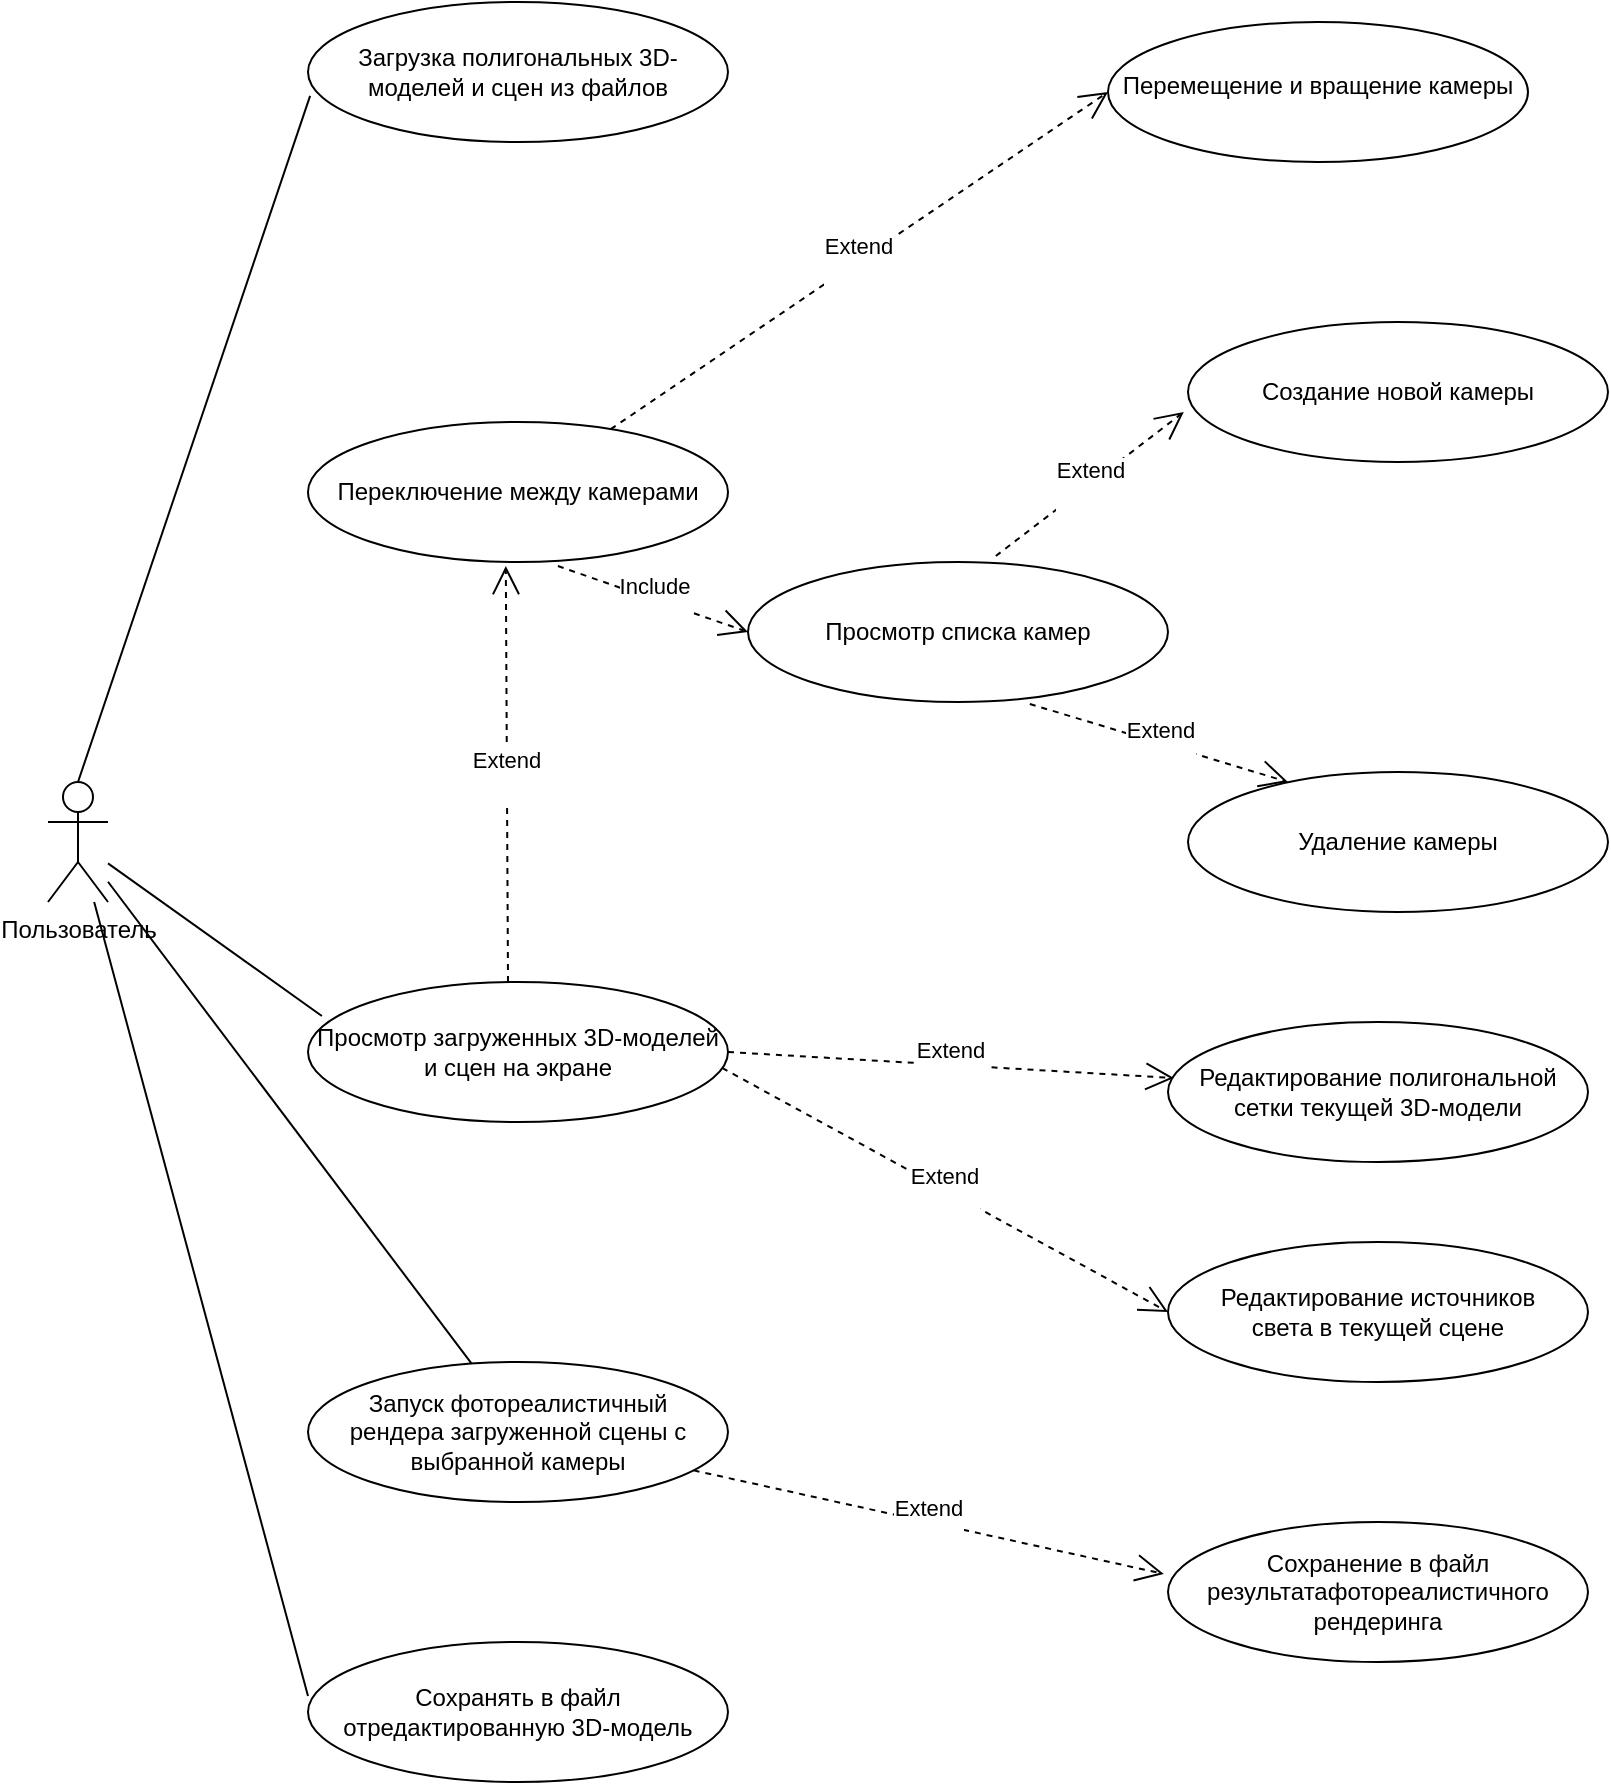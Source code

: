 <mxfile version="14.6.13" type="device"><diagram id="U9BxNXs8215a83tPMN4S" name="Page-1"><mxGraphModel dx="1422" dy="763" grid="1" gridSize="10" guides="1" tooltips="1" connect="1" arrows="1" fold="1" page="1" pageScale="1" pageWidth="827" pageHeight="1169" math="0" shadow="0"><root><mxCell id="0"/><mxCell id="1" parent="0"/><mxCell id="slsP_GFoKl8SvW6CezoO-1" value="&lt;div&gt;Пользователь&lt;/div&gt;&lt;div&gt;&lt;br&gt;&lt;/div&gt;&lt;div&gt;&lt;br&gt;&lt;/div&gt;" style="shape=umlActor;verticalLabelPosition=bottom;verticalAlign=top;html=1;outlineConnect=0;" vertex="1" parent="1"><mxGeometry x="30" y="430" width="30" height="60" as="geometry"/></mxCell><mxCell id="slsP_GFoKl8SvW6CezoO-2" value="Загрузка полигональных 3D-моделей и сцен из файлов" style="ellipse;verticalAlign=middle;whiteSpace=wrap;html=1;" vertex="1" parent="1"><mxGeometry x="160" y="40" width="210" height="70" as="geometry"/></mxCell><mxCell id="slsP_GFoKl8SvW6CezoO-3" value="Просмотр загруженных 3D-моделей и сцен на экране" style="ellipse;verticalAlign=middle;whiteSpace=wrap;" vertex="1" parent="1"><mxGeometry x="160" y="530" width="210" height="70" as="geometry"/></mxCell><mxCell id="slsP_GFoKl8SvW6CezoO-4" value="Перемещение и вращение камеры&#xA;&#xA;" style="ellipse;verticalAlign=bottom;whiteSpace=wrap;" vertex="1" parent="1"><mxGeometry x="560" y="50" width="210" height="70" as="geometry"/></mxCell><mxCell id="slsP_GFoKl8SvW6CezoO-5" value="&lt;div&gt;Создание новой камеры&lt;/div&gt;" style="ellipse;verticalAlign=middle;whiteSpace=wrap;html=1;" vertex="1" parent="1"><mxGeometry x="600" y="200" width="210" height="70" as="geometry"/></mxCell><mxCell id="slsP_GFoKl8SvW6CezoO-6" value="Переключение между камерами" style="ellipse;verticalAlign=middle;whiteSpace=wrap;html=1;" vertex="1" parent="1"><mxGeometry x="160" y="250" width="210" height="70" as="geometry"/></mxCell><mxCell id="slsP_GFoKl8SvW6CezoO-9" value="Редактирование полигональной сетки текущей 3D-модели" style="ellipse;verticalAlign=middle;whiteSpace=wrap;" vertex="1" parent="1"><mxGeometry x="590" y="550" width="210" height="70" as="geometry"/></mxCell><mxCell id="slsP_GFoKl8SvW6CezoO-10" value="Редактирование источников&#xA;света в текущей сцене" style="ellipse;verticalAlign=middle;whiteSpace=wrap;" vertex="1" parent="1"><mxGeometry x="590" y="660" width="210" height="70" as="geometry"/></mxCell><mxCell id="slsP_GFoKl8SvW6CezoO-11" value="Запуск фотореалистичный&lt;br&gt;рендера загруженной сцены с выбранной камеры" style="ellipse;verticalAlign=middle;whiteSpace=wrap;html=1;" vertex="1" parent="1"><mxGeometry x="160" y="720" width="210" height="70" as="geometry"/></mxCell><mxCell id="slsP_GFoKl8SvW6CezoO-12" value="Сохранение в файл результатафотореалистичного рендеринга" style="ellipse;verticalAlign=middle;whiteSpace=wrap;" vertex="1" parent="1"><mxGeometry x="590" y="800" width="210" height="70" as="geometry"/></mxCell><mxCell id="slsP_GFoKl8SvW6CezoO-13" value="Сохранять в файл&#xA;отредактированную 3D-модель" style="ellipse;verticalAlign=middle;whiteSpace=wrap;" vertex="1" parent="1"><mxGeometry x="160" y="860" width="210" height="70" as="geometry"/></mxCell><mxCell id="slsP_GFoKl8SvW6CezoO-14" value="Просмотр списка камер" style="ellipse;verticalAlign=middle;whiteSpace=wrap;html=1;" vertex="1" parent="1"><mxGeometry x="380" y="320" width="210" height="70" as="geometry"/></mxCell><mxCell id="slsP_GFoKl8SvW6CezoO-15" value="Удаление камеры" style="ellipse;verticalAlign=middle;whiteSpace=wrap;html=1;" vertex="1" parent="1"><mxGeometry x="600" y="425" width="210" height="70" as="geometry"/></mxCell><mxCell id="slsP_GFoKl8SvW6CezoO-22" value="" style="endArrow=none;html=1;exitX=0.5;exitY=0;exitDx=0;exitDy=0;exitPerimeter=0;entryX=0.005;entryY=0.671;entryDx=0;entryDy=0;entryPerimeter=0;" edge="1" parent="1" source="slsP_GFoKl8SvW6CezoO-1" target="slsP_GFoKl8SvW6CezoO-2"><mxGeometry width="50" height="50" relative="1" as="geometry"><mxPoint x="50" y="420" as="sourcePoint"/><mxPoint x="160" y="83" as="targetPoint"/></mxGeometry></mxCell><mxCell id="slsP_GFoKl8SvW6CezoO-23" value="" style="endArrow=none;html=1;entryX=0.033;entryY=0.243;entryDx=0;entryDy=0;entryPerimeter=0;" edge="1" parent="1" source="slsP_GFoKl8SvW6CezoO-1" target="slsP_GFoKl8SvW6CezoO-3"><mxGeometry width="50" height="50" relative="1" as="geometry"><mxPoint x="30" y="430" as="sourcePoint"/><mxPoint x="170" y="620" as="targetPoint"/></mxGeometry></mxCell><mxCell id="slsP_GFoKl8SvW6CezoO-27" value="" style="endArrow=none;html=1;entryX=0.39;entryY=0.014;entryDx=0;entryDy=0;entryPerimeter=0;" edge="1" parent="1" source="slsP_GFoKl8SvW6CezoO-1" target="slsP_GFoKl8SvW6CezoO-11"><mxGeometry width="50" height="50" relative="1" as="geometry"><mxPoint x="80" y="480" as="sourcePoint"/><mxPoint x="170" y="610" as="targetPoint"/></mxGeometry></mxCell><mxCell id="slsP_GFoKl8SvW6CezoO-31" value="&lt;div&gt;Include&lt;/div&gt;&lt;div&gt;&lt;br&gt;&lt;/div&gt;" style="endArrow=open;endSize=12;dashed=1;html=1;exitX=0.595;exitY=1.029;exitDx=0;exitDy=0;exitPerimeter=0;entryX=0;entryY=0.5;entryDx=0;entryDy=0;" edge="1" parent="1" source="slsP_GFoKl8SvW6CezoO-6" target="slsP_GFoKl8SvW6CezoO-14"><mxGeometry width="160" relative="1" as="geometry"><mxPoint x="330" y="330" as="sourcePoint"/><mxPoint x="490" y="330" as="targetPoint"/></mxGeometry></mxCell><mxCell id="slsP_GFoKl8SvW6CezoO-32" value="&lt;div&gt;Extend&lt;/div&gt;&lt;div&gt;&lt;br&gt;&lt;/div&gt;" style="endArrow=open;endSize=12;dashed=1;html=1;exitX=0.59;exitY=-0.043;exitDx=0;exitDy=0;exitPerimeter=0;entryX=-0.01;entryY=0.643;entryDx=0;entryDy=0;entryPerimeter=0;" edge="1" parent="1" source="slsP_GFoKl8SvW6CezoO-14" target="slsP_GFoKl8SvW6CezoO-5"><mxGeometry width="160" relative="1" as="geometry"><mxPoint x="520.0" y="290" as="sourcePoint"/><mxPoint x="676.07" y="315.01" as="targetPoint"/></mxGeometry></mxCell><mxCell id="slsP_GFoKl8SvW6CezoO-33" value="&lt;div&gt;Extend&lt;/div&gt;&lt;div&gt;&lt;br&gt;&lt;/div&gt;" style="endArrow=open;endSize=12;dashed=1;html=1;exitX=0.671;exitY=1.014;exitDx=0;exitDy=0;exitPerimeter=0;" edge="1" parent="1" source="slsP_GFoKl8SvW6CezoO-14"><mxGeometry width="160" relative="1" as="geometry"><mxPoint x="513.9" y="326.99" as="sourcePoint"/><mxPoint x="650" y="430" as="targetPoint"/></mxGeometry></mxCell><mxCell id="slsP_GFoKl8SvW6CezoO-34" value="&lt;div&gt;Extend&lt;/div&gt;&lt;div&gt;&lt;br&gt;&lt;/div&gt;" style="endArrow=open;endSize=12;dashed=1;html=1;entryX=0;entryY=0.5;entryDx=0;entryDy=0;" edge="1" parent="1" source="slsP_GFoKl8SvW6CezoO-6" target="slsP_GFoKl8SvW6CezoO-4"><mxGeometry width="160" relative="1" as="geometry"><mxPoint x="370" y="165" as="sourcePoint"/><mxPoint x="477.02" y="90.0" as="targetPoint"/></mxGeometry></mxCell><mxCell id="slsP_GFoKl8SvW6CezoO-35" value="&lt;div&gt;Extend&lt;/div&gt;&lt;div&gt;&lt;br&gt;&lt;/div&gt;" style="endArrow=open;endSize=12;dashed=1;html=1;entryX=-0.01;entryY=0.371;entryDx=0;entryDy=0;entryPerimeter=0;" edge="1" parent="1" source="slsP_GFoKl8SvW6CezoO-11" target="slsP_GFoKl8SvW6CezoO-12"><mxGeometry width="160" relative="1" as="geometry"><mxPoint x="370.0" y="640.98" as="sourcePoint"/><mxPoint x="499.09" y="670" as="targetPoint"/></mxGeometry></mxCell><mxCell id="slsP_GFoKl8SvW6CezoO-36" value="" style="endArrow=none;html=1;entryX=0;entryY=0.386;entryDx=0;entryDy=0;entryPerimeter=0;" edge="1" parent="1" source="slsP_GFoKl8SvW6CezoO-1" target="slsP_GFoKl8SvW6CezoO-13"><mxGeometry width="50" height="50" relative="1" as="geometry"><mxPoint x="30" y="510.002" as="sourcePoint"/><mxPoint x="171" y="756.77" as="targetPoint"/></mxGeometry></mxCell><mxCell id="slsP_GFoKl8SvW6CezoO-37" value="&lt;div&gt;Extend&lt;/div&gt;&lt;div&gt;&lt;br&gt;&lt;/div&gt;" style="endArrow=open;endSize=12;dashed=1;html=1;entryX=0.471;entryY=1.029;entryDx=0;entryDy=0;entryPerimeter=0;" edge="1" parent="1" target="slsP_GFoKl8SvW6CezoO-6"><mxGeometry width="160" relative="1" as="geometry"><mxPoint x="259.998" y="530.001" as="sourcePoint"/><mxPoint x="260" y="330" as="targetPoint"/></mxGeometry></mxCell><mxCell id="slsP_GFoKl8SvW6CezoO-38" value="&lt;div&gt;Extend&lt;/div&gt;&lt;div&gt;&lt;br&gt;&lt;/div&gt;" style="endArrow=open;endSize=12;dashed=1;html=1;exitX=1;exitY=0.5;exitDx=0;exitDy=0;entryX=0.014;entryY=0.4;entryDx=0;entryDy=0;entryPerimeter=0;" edge="1" parent="1" source="slsP_GFoKl8SvW6CezoO-3" target="slsP_GFoKl8SvW6CezoO-9"><mxGeometry width="160" relative="1" as="geometry"><mxPoint x="269.998" y="540.001" as="sourcePoint"/><mxPoint x="590" y="570" as="targetPoint"/></mxGeometry></mxCell><mxCell id="slsP_GFoKl8SvW6CezoO-39" value="&lt;div&gt;Extend&lt;/div&gt;&lt;div&gt;&lt;br&gt;&lt;/div&gt;" style="endArrow=open;endSize=12;dashed=1;html=1;entryX=0;entryY=0.5;entryDx=0;entryDy=0;exitX=0.986;exitY=0.614;exitDx=0;exitDy=0;exitPerimeter=0;" edge="1" parent="1" source="slsP_GFoKl8SvW6CezoO-3" target="slsP_GFoKl8SvW6CezoO-10"><mxGeometry width="160" relative="1" as="geometry"><mxPoint x="279.998" y="550.001" as="sourcePoint"/><mxPoint x="278.91" y="342.03" as="targetPoint"/></mxGeometry></mxCell></root></mxGraphModel></diagram></mxfile>